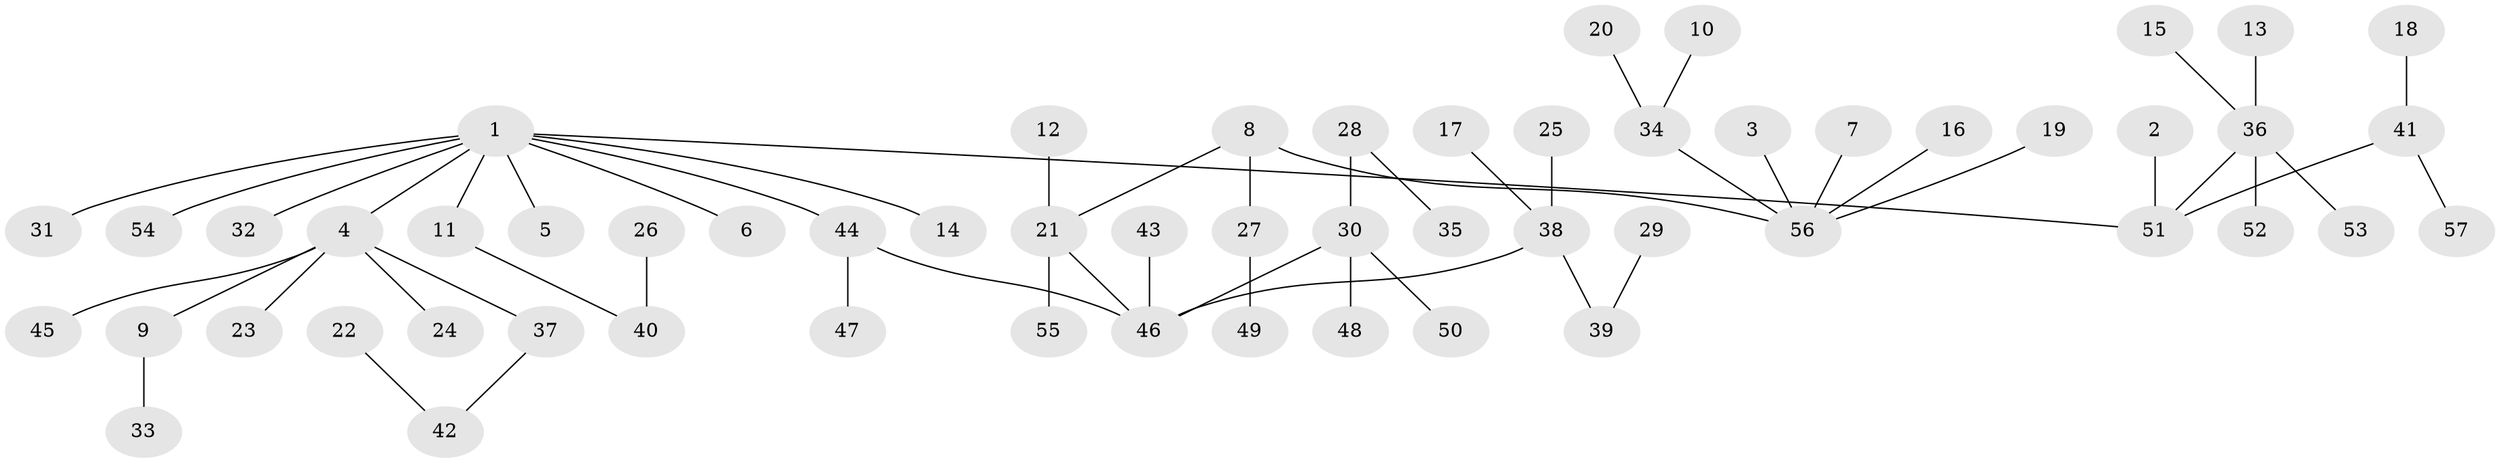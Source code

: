 // original degree distribution, {5: 0.07079646017699115, 7: 0.02654867256637168, 4: 0.04424778761061947, 2: 0.3008849557522124, 3: 0.05309734513274336, 1: 0.504424778761062}
// Generated by graph-tools (version 1.1) at 2025/26/03/09/25 03:26:25]
// undirected, 57 vertices, 56 edges
graph export_dot {
graph [start="1"]
  node [color=gray90,style=filled];
  1;
  2;
  3;
  4;
  5;
  6;
  7;
  8;
  9;
  10;
  11;
  12;
  13;
  14;
  15;
  16;
  17;
  18;
  19;
  20;
  21;
  22;
  23;
  24;
  25;
  26;
  27;
  28;
  29;
  30;
  31;
  32;
  33;
  34;
  35;
  36;
  37;
  38;
  39;
  40;
  41;
  42;
  43;
  44;
  45;
  46;
  47;
  48;
  49;
  50;
  51;
  52;
  53;
  54;
  55;
  56;
  57;
  1 -- 4 [weight=1.0];
  1 -- 5 [weight=1.0];
  1 -- 6 [weight=1.0];
  1 -- 11 [weight=1.0];
  1 -- 14 [weight=1.0];
  1 -- 31 [weight=1.0];
  1 -- 32 [weight=1.0];
  1 -- 44 [weight=1.0];
  1 -- 51 [weight=1.0];
  1 -- 54 [weight=1.0];
  2 -- 51 [weight=1.0];
  3 -- 56 [weight=1.0];
  4 -- 9 [weight=1.0];
  4 -- 23 [weight=1.0];
  4 -- 24 [weight=1.0];
  4 -- 37 [weight=1.0];
  4 -- 45 [weight=1.0];
  7 -- 56 [weight=1.0];
  8 -- 21 [weight=1.0];
  8 -- 27 [weight=1.0];
  8 -- 56 [weight=1.0];
  9 -- 33 [weight=1.0];
  10 -- 34 [weight=1.0];
  11 -- 40 [weight=1.0];
  12 -- 21 [weight=1.0];
  13 -- 36 [weight=1.0];
  15 -- 36 [weight=1.0];
  16 -- 56 [weight=1.0];
  17 -- 38 [weight=1.0];
  18 -- 41 [weight=1.0];
  19 -- 56 [weight=1.0];
  20 -- 34 [weight=1.0];
  21 -- 46 [weight=1.0];
  21 -- 55 [weight=1.0];
  22 -- 42 [weight=1.0];
  25 -- 38 [weight=1.0];
  26 -- 40 [weight=1.0];
  27 -- 49 [weight=1.0];
  28 -- 30 [weight=1.0];
  28 -- 35 [weight=1.0];
  29 -- 39 [weight=1.0];
  30 -- 46 [weight=1.0];
  30 -- 48 [weight=1.0];
  30 -- 50 [weight=1.0];
  34 -- 56 [weight=1.0];
  36 -- 51 [weight=1.0];
  36 -- 52 [weight=1.0];
  36 -- 53 [weight=1.0];
  37 -- 42 [weight=1.0];
  38 -- 39 [weight=1.0];
  38 -- 46 [weight=1.0];
  41 -- 51 [weight=1.0];
  41 -- 57 [weight=1.0];
  43 -- 46 [weight=1.0];
  44 -- 46 [weight=1.0];
  44 -- 47 [weight=1.0];
}
